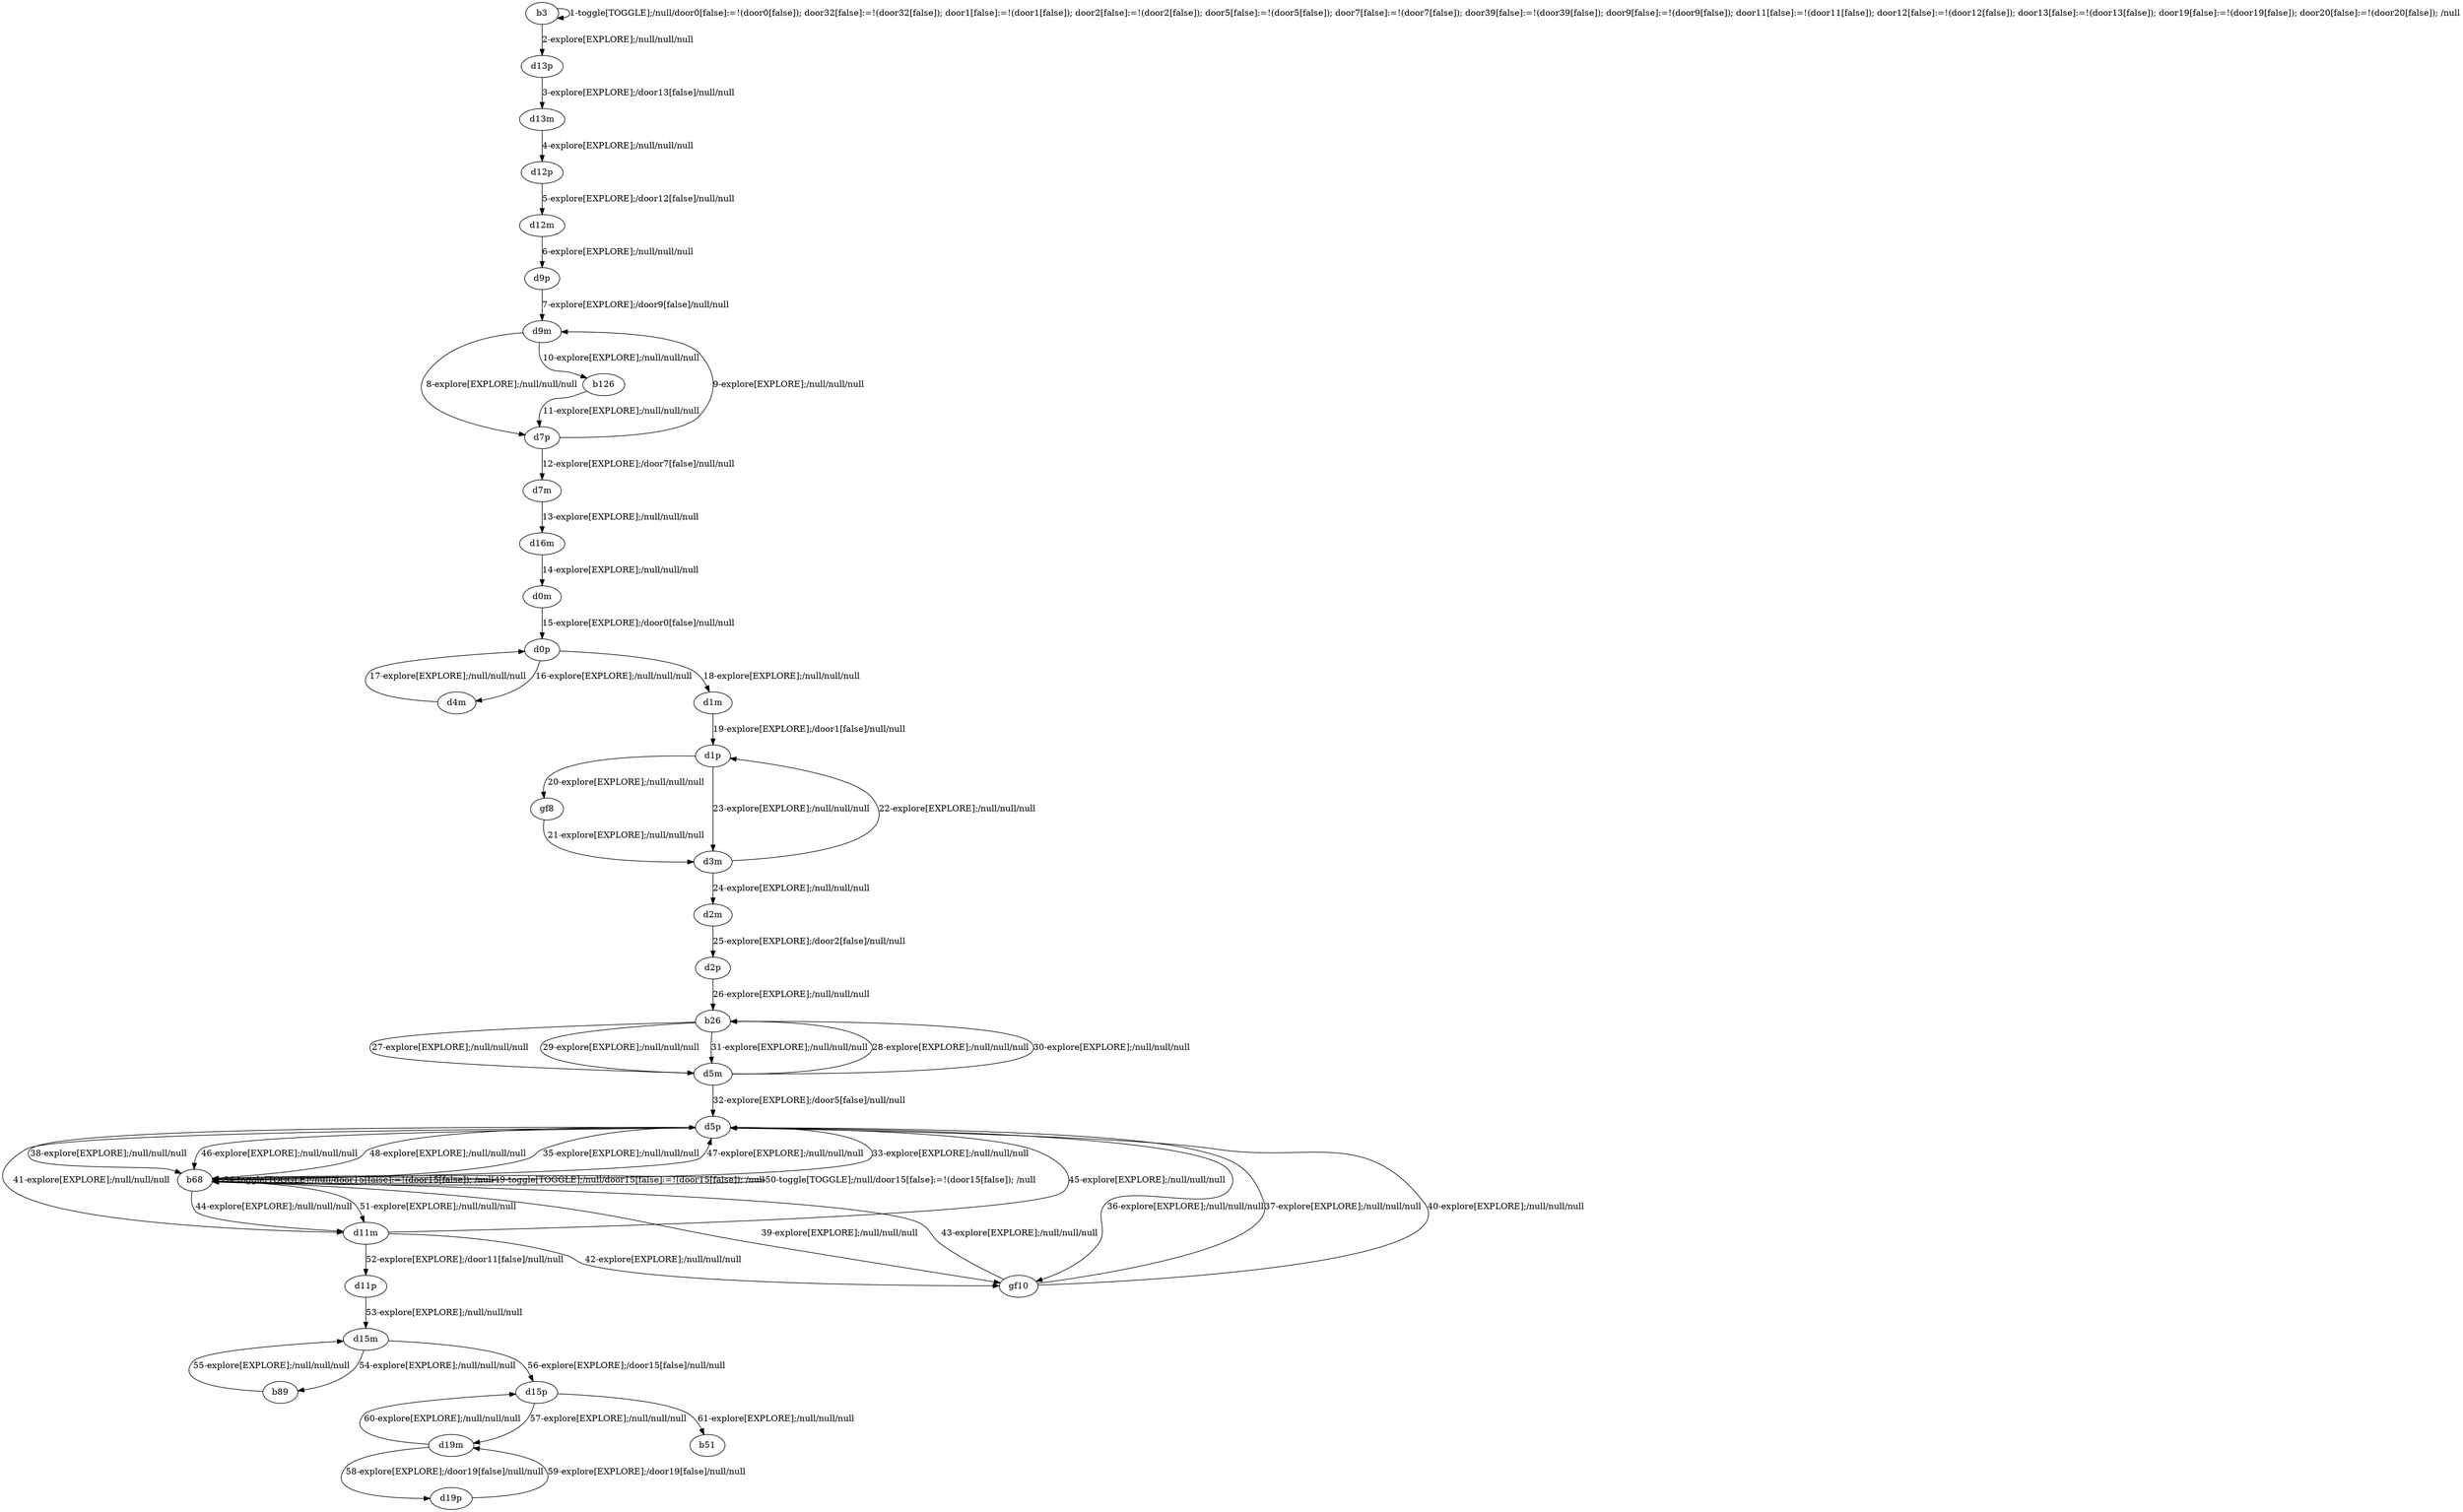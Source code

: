 # Total number of goals covered by this test: 2
# d19m --> d15p
# d15p --> b51

digraph g {
"b3" -> "b3" [label = "1-toggle[TOGGLE];/null/door0[false]:=!(door0[false]); door32[false]:=!(door32[false]); door1[false]:=!(door1[false]); door2[false]:=!(door2[false]); door5[false]:=!(door5[false]); door7[false]:=!(door7[false]); door39[false]:=!(door39[false]); door9[false]:=!(door9[false]); door11[false]:=!(door11[false]); door12[false]:=!(door12[false]); door13[false]:=!(door13[false]); door19[false]:=!(door19[false]); door20[false]:=!(door20[false]); /null"];
"b3" -> "d13p" [label = "2-explore[EXPLORE];/null/null/null"];
"d13p" -> "d13m" [label = "3-explore[EXPLORE];/door13[false]/null/null"];
"d13m" -> "d12p" [label = "4-explore[EXPLORE];/null/null/null"];
"d12p" -> "d12m" [label = "5-explore[EXPLORE];/door12[false]/null/null"];
"d12m" -> "d9p" [label = "6-explore[EXPLORE];/null/null/null"];
"d9p" -> "d9m" [label = "7-explore[EXPLORE];/door9[false]/null/null"];
"d9m" -> "d7p" [label = "8-explore[EXPLORE];/null/null/null"];
"d7p" -> "d9m" [label = "9-explore[EXPLORE];/null/null/null"];
"d9m" -> "b126" [label = "10-explore[EXPLORE];/null/null/null"];
"b126" -> "d7p" [label = "11-explore[EXPLORE];/null/null/null"];
"d7p" -> "d7m" [label = "12-explore[EXPLORE];/door7[false]/null/null"];
"d7m" -> "d16m" [label = "13-explore[EXPLORE];/null/null/null"];
"d16m" -> "d0m" [label = "14-explore[EXPLORE];/null/null/null"];
"d0m" -> "d0p" [label = "15-explore[EXPLORE];/door0[false]/null/null"];
"d0p" -> "d4m" [label = "16-explore[EXPLORE];/null/null/null"];
"d4m" -> "d0p" [label = "17-explore[EXPLORE];/null/null/null"];
"d0p" -> "d1m" [label = "18-explore[EXPLORE];/null/null/null"];
"d1m" -> "d1p" [label = "19-explore[EXPLORE];/door1[false]/null/null"];
"d1p" -> "gf8" [label = "20-explore[EXPLORE];/null/null/null"];
"gf8" -> "d3m" [label = "21-explore[EXPLORE];/null/null/null"];
"d3m" -> "d1p" [label = "22-explore[EXPLORE];/null/null/null"];
"d1p" -> "d3m" [label = "23-explore[EXPLORE];/null/null/null"];
"d3m" -> "d2m" [label = "24-explore[EXPLORE];/null/null/null"];
"d2m" -> "d2p" [label = "25-explore[EXPLORE];/door2[false]/null/null"];
"d2p" -> "b26" [label = "26-explore[EXPLORE];/null/null/null"];
"b26" -> "d5m" [label = "27-explore[EXPLORE];/null/null/null"];
"d5m" -> "b26" [label = "28-explore[EXPLORE];/null/null/null"];
"b26" -> "d5m" [label = "29-explore[EXPLORE];/null/null/null"];
"d5m" -> "b26" [label = "30-explore[EXPLORE];/null/null/null"];
"b26" -> "d5m" [label = "31-explore[EXPLORE];/null/null/null"];
"d5m" -> "d5p" [label = "32-explore[EXPLORE];/door5[false]/null/null"];
"d5p" -> "b68" [label = "33-explore[EXPLORE];/null/null/null"];
"b68" -> "b68" [label = "34-toggle[TOGGLE];/null/door15[false]:=!(door15[false]); /null"];
"b68" -> "d5p" [label = "35-explore[EXPLORE];/null/null/null"];
"d5p" -> "gf10" [label = "36-explore[EXPLORE];/null/null/null"];
"gf10" -> "d5p" [label = "37-explore[EXPLORE];/null/null/null"];
"d5p" -> "b68" [label = "38-explore[EXPLORE];/null/null/null"];
"b68" -> "gf10" [label = "39-explore[EXPLORE];/null/null/null"];
"gf10" -> "d5p" [label = "40-explore[EXPLORE];/null/null/null"];
"d5p" -> "d11m" [label = "41-explore[EXPLORE];/null/null/null"];
"d11m" -> "gf10" [label = "42-explore[EXPLORE];/null/null/null"];
"gf10" -> "b68" [label = "43-explore[EXPLORE];/null/null/null"];
"b68" -> "d11m" [label = "44-explore[EXPLORE];/null/null/null"];
"d11m" -> "d5p" [label = "45-explore[EXPLORE];/null/null/null"];
"d5p" -> "b68" [label = "46-explore[EXPLORE];/null/null/null"];
"b68" -> "d5p" [label = "47-explore[EXPLORE];/null/null/null"];
"d5p" -> "b68" [label = "48-explore[EXPLORE];/null/null/null"];
"b68" -> "b68" [label = "49-toggle[TOGGLE];/null/door15[false]:=!(door15[false]); /null"];
"b68" -> "b68" [label = "50-toggle[TOGGLE];/null/door15[false]:=!(door15[false]); /null"];
"b68" -> "d11m" [label = "51-explore[EXPLORE];/null/null/null"];
"d11m" -> "d11p" [label = "52-explore[EXPLORE];/door11[false]/null/null"];
"d11p" -> "d15m" [label = "53-explore[EXPLORE];/null/null/null"];
"d15m" -> "b89" [label = "54-explore[EXPLORE];/null/null/null"];
"b89" -> "d15m" [label = "55-explore[EXPLORE];/null/null/null"];
"d15m" -> "d15p" [label = "56-explore[EXPLORE];/door15[false]/null/null"];
"d15p" -> "d19m" [label = "57-explore[EXPLORE];/null/null/null"];
"d19m" -> "d19p" [label = "58-explore[EXPLORE];/door19[false]/null/null"];
"d19p" -> "d19m" [label = "59-explore[EXPLORE];/door19[false]/null/null"];
"d19m" -> "d15p" [label = "60-explore[EXPLORE];/null/null/null"];
"d15p" -> "b51" [label = "61-explore[EXPLORE];/null/null/null"];
}